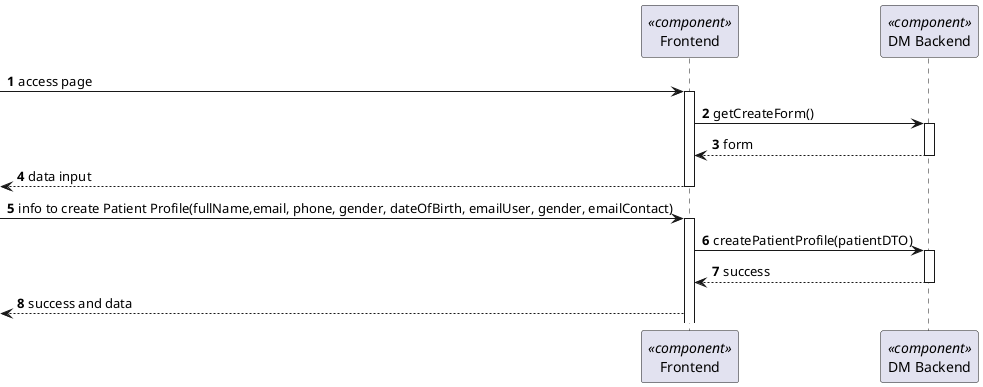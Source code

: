 @startuml 6.2.6
skinparam packageStyle rectangle
skinparam shadowing false

autonumber

participant "Frontend" as FE <<component>>
participant "DM Backend" as BE <<component>>



 -> FE: access page
activate FE
FE -> BE: getCreateForm()
activate BE
BE --> FE: form
deactivate BE
<-- FE   : data input
deactivate FE
-> FE : info to create Patient Profile(fullName,email, phone, gender, dateOfBirth, emailUser, gender, emailContact)
activate FE
FE -> BE : createPatientProfile(patientDTO)
activate BE
BE --> FE: success
deactivate BE

<-- FE   : success and data


@enduml